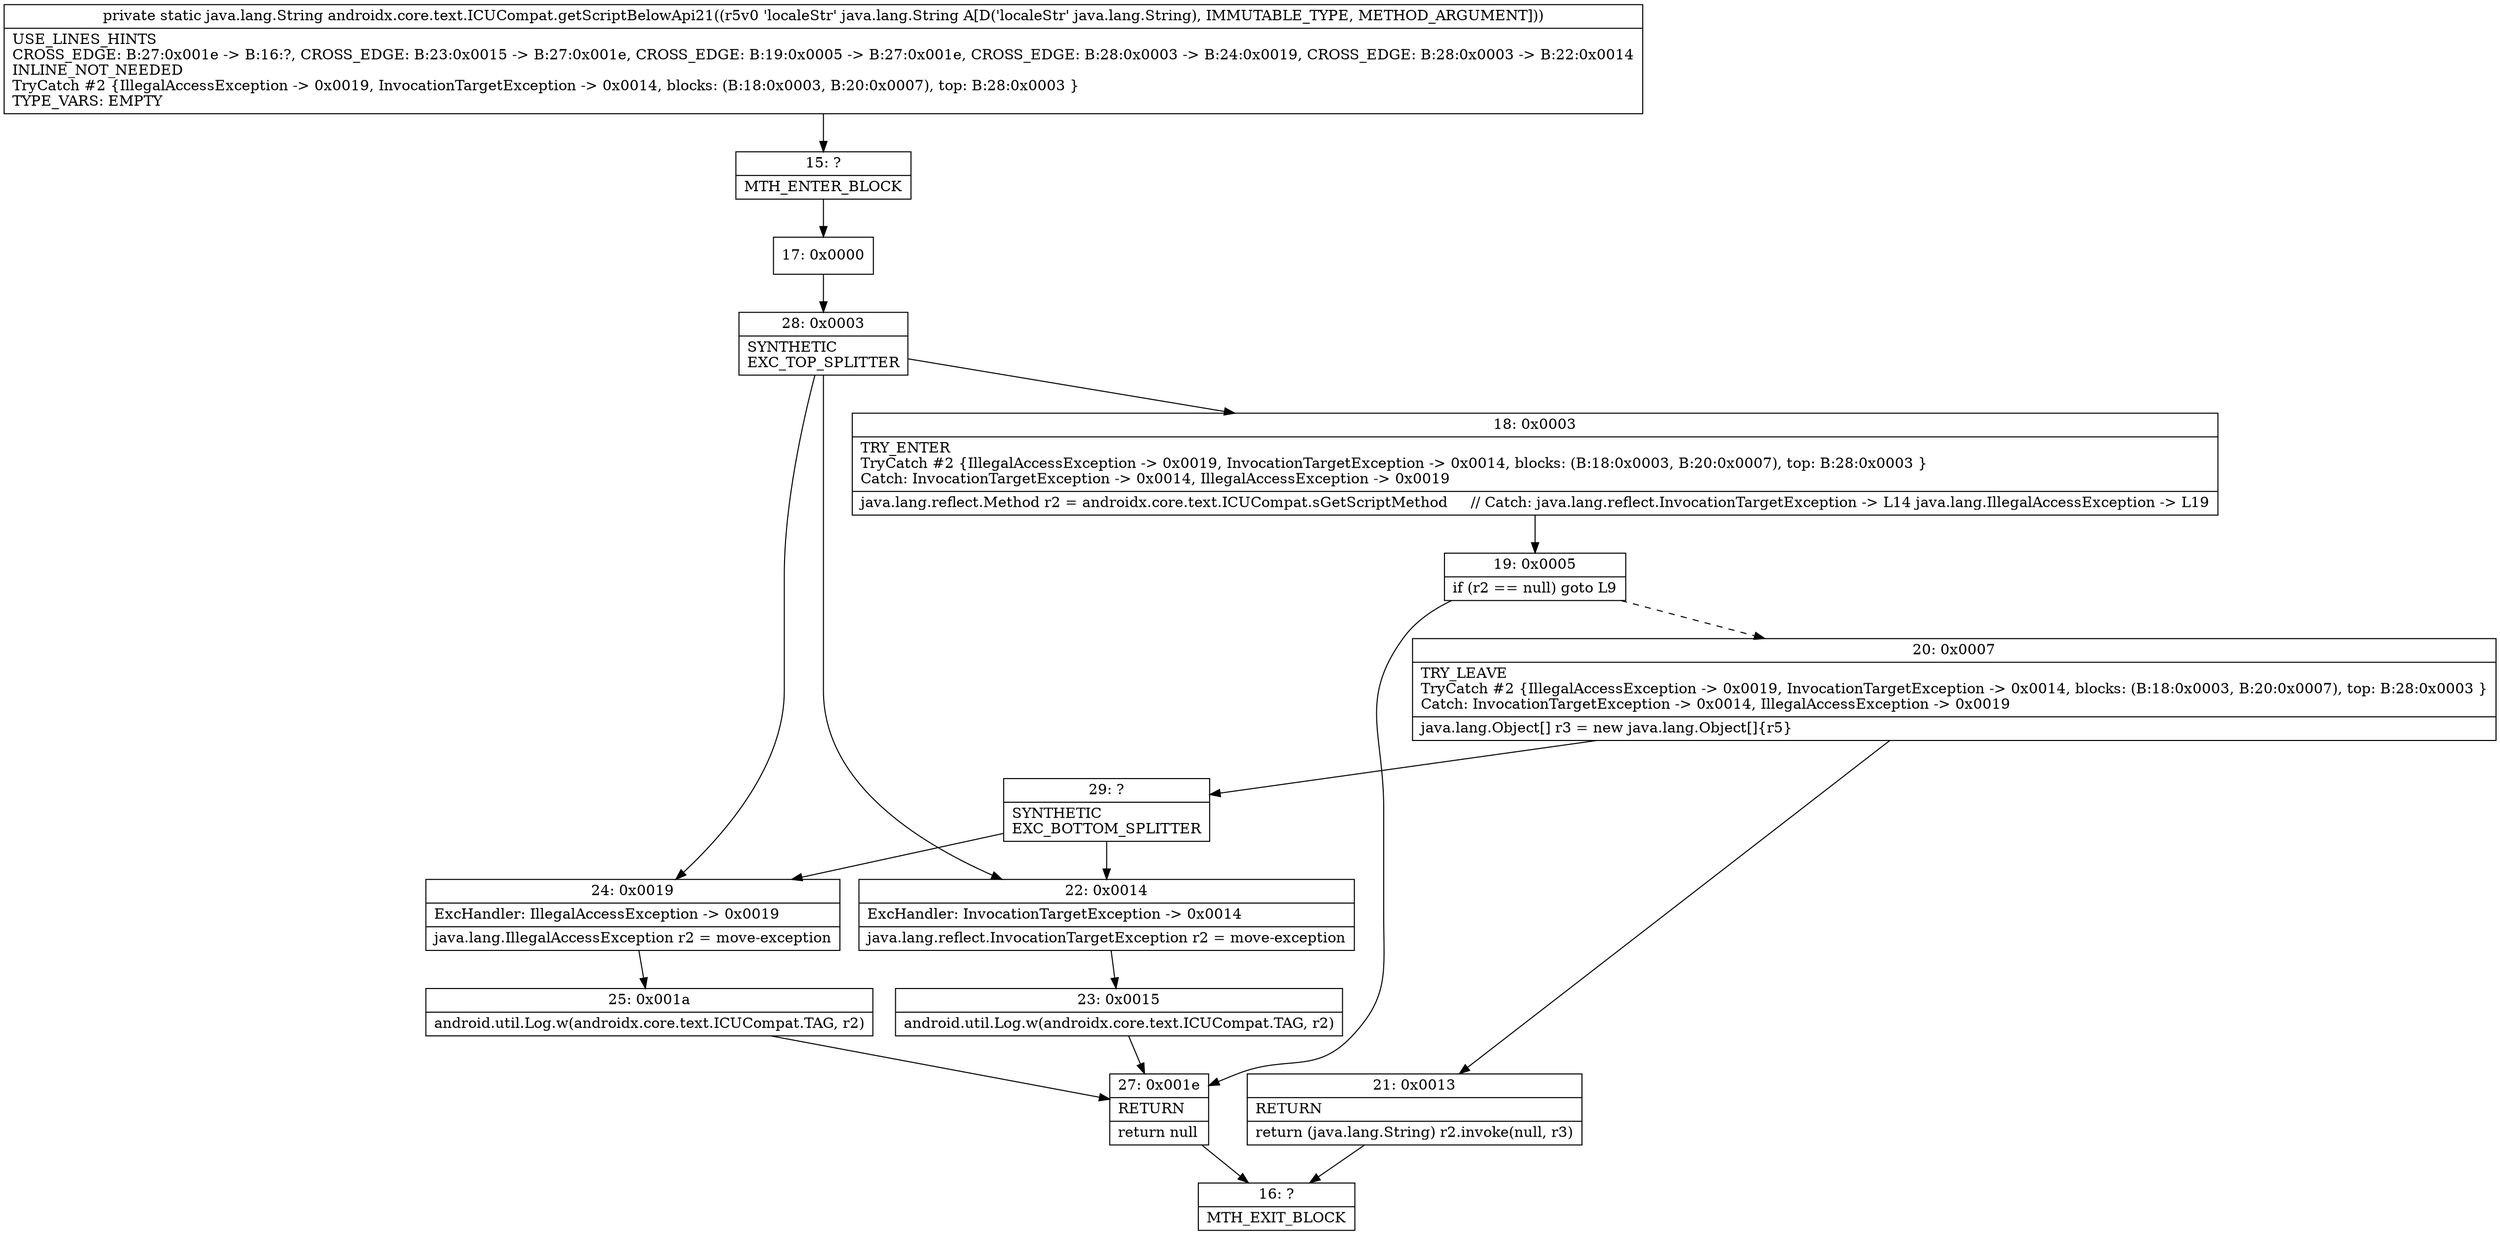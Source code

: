 digraph "CFG forandroidx.core.text.ICUCompat.getScriptBelowApi21(Ljava\/lang\/String;)Ljava\/lang\/String;" {
Node_15 [shape=record,label="{15\:\ ?|MTH_ENTER_BLOCK\l}"];
Node_17 [shape=record,label="{17\:\ 0x0000}"];
Node_28 [shape=record,label="{28\:\ 0x0003|SYNTHETIC\lEXC_TOP_SPLITTER\l}"];
Node_18 [shape=record,label="{18\:\ 0x0003|TRY_ENTER\lTryCatch #2 \{IllegalAccessException \-\> 0x0019, InvocationTargetException \-\> 0x0014, blocks: (B:18:0x0003, B:20:0x0007), top: B:28:0x0003 \}\lCatch: InvocationTargetException \-\> 0x0014, IllegalAccessException \-\> 0x0019\l|java.lang.reflect.Method r2 = androidx.core.text.ICUCompat.sGetScriptMethod     \/\/ Catch: java.lang.reflect.InvocationTargetException \-\> L14 java.lang.IllegalAccessException \-\> L19\l}"];
Node_19 [shape=record,label="{19\:\ 0x0005|if (r2 == null) goto L9\l}"];
Node_20 [shape=record,label="{20\:\ 0x0007|TRY_LEAVE\lTryCatch #2 \{IllegalAccessException \-\> 0x0019, InvocationTargetException \-\> 0x0014, blocks: (B:18:0x0003, B:20:0x0007), top: B:28:0x0003 \}\lCatch: InvocationTargetException \-\> 0x0014, IllegalAccessException \-\> 0x0019\l|java.lang.Object[] r3 = new java.lang.Object[]\{r5\}\l}"];
Node_21 [shape=record,label="{21\:\ 0x0013|RETURN\l|return (java.lang.String) r2.invoke(null, r3)\l}"];
Node_16 [shape=record,label="{16\:\ ?|MTH_EXIT_BLOCK\l}"];
Node_29 [shape=record,label="{29\:\ ?|SYNTHETIC\lEXC_BOTTOM_SPLITTER\l}"];
Node_27 [shape=record,label="{27\:\ 0x001e|RETURN\l|return null\l}"];
Node_24 [shape=record,label="{24\:\ 0x0019|ExcHandler: IllegalAccessException \-\> 0x0019\l|java.lang.IllegalAccessException r2 = move\-exception\l}"];
Node_25 [shape=record,label="{25\:\ 0x001a|android.util.Log.w(androidx.core.text.ICUCompat.TAG, r2)\l}"];
Node_22 [shape=record,label="{22\:\ 0x0014|ExcHandler: InvocationTargetException \-\> 0x0014\l|java.lang.reflect.InvocationTargetException r2 = move\-exception\l}"];
Node_23 [shape=record,label="{23\:\ 0x0015|android.util.Log.w(androidx.core.text.ICUCompat.TAG, r2)\l}"];
MethodNode[shape=record,label="{private static java.lang.String androidx.core.text.ICUCompat.getScriptBelowApi21((r5v0 'localeStr' java.lang.String A[D('localeStr' java.lang.String), IMMUTABLE_TYPE, METHOD_ARGUMENT]))  | USE_LINES_HINTS\lCROSS_EDGE: B:27:0x001e \-\> B:16:?, CROSS_EDGE: B:23:0x0015 \-\> B:27:0x001e, CROSS_EDGE: B:19:0x0005 \-\> B:27:0x001e, CROSS_EDGE: B:28:0x0003 \-\> B:24:0x0019, CROSS_EDGE: B:28:0x0003 \-\> B:22:0x0014\lINLINE_NOT_NEEDED\lTryCatch #2 \{IllegalAccessException \-\> 0x0019, InvocationTargetException \-\> 0x0014, blocks: (B:18:0x0003, B:20:0x0007), top: B:28:0x0003 \}\lTYPE_VARS: EMPTY\l}"];
MethodNode -> Node_15;Node_15 -> Node_17;
Node_17 -> Node_28;
Node_28 -> Node_18;
Node_28 -> Node_24;
Node_28 -> Node_22;
Node_18 -> Node_19;
Node_19 -> Node_20[style=dashed];
Node_19 -> Node_27;
Node_20 -> Node_21;
Node_20 -> Node_29;
Node_21 -> Node_16;
Node_29 -> Node_24;
Node_29 -> Node_22;
Node_27 -> Node_16;
Node_24 -> Node_25;
Node_25 -> Node_27;
Node_22 -> Node_23;
Node_23 -> Node_27;
}

